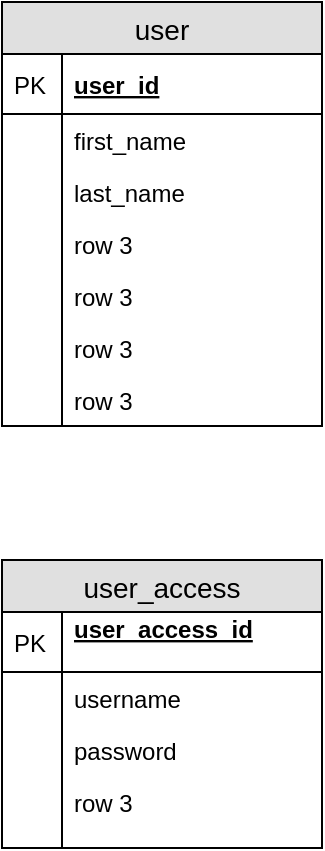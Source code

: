 <mxfile version="10.7.5" type="github"><diagram id="fi7jGqx12qD0lRBsf_VD" name="Page-1"><mxGraphModel dx="918" dy="526" grid="1" gridSize="10" guides="1" tooltips="1" connect="1" arrows="1" fold="1" page="1" pageScale="1" pageWidth="850" pageHeight="1100" math="0" shadow="0"><root><mxCell id="0"/><mxCell id="1" parent="0"/><mxCell id="NuHvHWf-_y5jNcs-NttY-1" value="user" style="swimlane;fontStyle=0;childLayout=stackLayout;horizontal=1;startSize=26;fillColor=#e0e0e0;horizontalStack=0;resizeParent=1;resizeParentMax=0;resizeLast=0;collapsible=1;marginBottom=0;swimlaneFillColor=#ffffff;align=center;fontSize=14;" parent="1" vertex="1"><mxGeometry x="50" y="170" width="160" height="212" as="geometry"/></mxCell><mxCell id="NuHvHWf-_y5jNcs-NttY-2" value="user_id" style="shape=partialRectangle;top=0;left=0;right=0;bottom=1;align=left;verticalAlign=middle;fillColor=none;spacingLeft=34;spacingRight=4;overflow=hidden;rotatable=0;points=[[0,0.5],[1,0.5]];portConstraint=eastwest;dropTarget=0;fontStyle=5;fontSize=12;" parent="NuHvHWf-_y5jNcs-NttY-1" vertex="1"><mxGeometry y="26" width="160" height="30" as="geometry"/></mxCell><mxCell id="NuHvHWf-_y5jNcs-NttY-3" value="PK" style="shape=partialRectangle;top=0;left=0;bottom=0;fillColor=none;align=left;verticalAlign=middle;spacingLeft=4;spacingRight=4;overflow=hidden;rotatable=0;points=[];portConstraint=eastwest;part=1;fontSize=12;" parent="NuHvHWf-_y5jNcs-NttY-2" vertex="1" connectable="0"><mxGeometry width="30" height="30" as="geometry"/></mxCell><mxCell id="NuHvHWf-_y5jNcs-NttY-4" value="first_name&#10;&#10;" style="shape=partialRectangle;top=0;left=0;right=0;bottom=0;align=left;verticalAlign=top;fillColor=none;spacingLeft=34;spacingRight=4;overflow=hidden;rotatable=0;points=[[0,0.5],[1,0.5]];portConstraint=eastwest;dropTarget=0;fontSize=12;" parent="NuHvHWf-_y5jNcs-NttY-1" vertex="1"><mxGeometry y="56" width="160" height="26" as="geometry"/></mxCell><mxCell id="NuHvHWf-_y5jNcs-NttY-5" value="" style="shape=partialRectangle;top=0;left=0;bottom=0;fillColor=none;align=left;verticalAlign=top;spacingLeft=4;spacingRight=4;overflow=hidden;rotatable=0;points=[];portConstraint=eastwest;part=1;fontSize=12;" parent="NuHvHWf-_y5jNcs-NttY-4" vertex="1" connectable="0"><mxGeometry width="30" height="26" as="geometry"/></mxCell><mxCell id="NuHvHWf-_y5jNcs-NttY-6" value="last_name" style="shape=partialRectangle;top=0;left=0;right=0;bottom=0;align=left;verticalAlign=top;fillColor=none;spacingLeft=34;spacingRight=4;overflow=hidden;rotatable=0;points=[[0,0.5],[1,0.5]];portConstraint=eastwest;dropTarget=0;fontSize=12;" parent="NuHvHWf-_y5jNcs-NttY-1" vertex="1"><mxGeometry y="82" width="160" height="26" as="geometry"/></mxCell><mxCell id="NuHvHWf-_y5jNcs-NttY-7" value="" style="shape=partialRectangle;top=0;left=0;bottom=0;fillColor=none;align=left;verticalAlign=top;spacingLeft=4;spacingRight=4;overflow=hidden;rotatable=0;points=[];portConstraint=eastwest;part=1;fontSize=12;" parent="NuHvHWf-_y5jNcs-NttY-6" vertex="1" connectable="0"><mxGeometry width="30" height="26" as="geometry"/></mxCell><mxCell id="NuHvHWf-_y5jNcs-NttY-8" value="row 3" style="shape=partialRectangle;top=0;left=0;right=0;bottom=0;align=left;verticalAlign=top;fillColor=none;spacingLeft=34;spacingRight=4;overflow=hidden;rotatable=0;points=[[0,0.5],[1,0.5]];portConstraint=eastwest;dropTarget=0;fontSize=12;" parent="NuHvHWf-_y5jNcs-NttY-1" vertex="1"><mxGeometry y="108" width="160" height="26" as="geometry"/></mxCell><mxCell id="NuHvHWf-_y5jNcs-NttY-9" value="" style="shape=partialRectangle;top=0;left=0;bottom=0;fillColor=none;align=left;verticalAlign=top;spacingLeft=4;spacingRight=4;overflow=hidden;rotatable=0;points=[];portConstraint=eastwest;part=1;fontSize=12;" parent="NuHvHWf-_y5jNcs-NttY-8" vertex="1" connectable="0"><mxGeometry width="30" height="26" as="geometry"/></mxCell><mxCell id="X2uwyrsn10m1KDkVl81j-5" value="row 3" style="shape=partialRectangle;top=0;left=0;right=0;bottom=0;align=left;verticalAlign=top;fillColor=none;spacingLeft=34;spacingRight=4;overflow=hidden;rotatable=0;points=[[0,0.5],[1,0.5]];portConstraint=eastwest;dropTarget=0;fontSize=12;" vertex="1" parent="NuHvHWf-_y5jNcs-NttY-1"><mxGeometry y="134" width="160" height="26" as="geometry"/></mxCell><mxCell id="X2uwyrsn10m1KDkVl81j-6" value="" style="shape=partialRectangle;top=0;left=0;bottom=0;fillColor=none;align=left;verticalAlign=top;spacingLeft=4;spacingRight=4;overflow=hidden;rotatable=0;points=[];portConstraint=eastwest;part=1;fontSize=12;" vertex="1" connectable="0" parent="X2uwyrsn10m1KDkVl81j-5"><mxGeometry width="30" height="26" as="geometry"/></mxCell><mxCell id="X2uwyrsn10m1KDkVl81j-7" value="row 3" style="shape=partialRectangle;top=0;left=0;right=0;bottom=0;align=left;verticalAlign=top;fillColor=none;spacingLeft=34;spacingRight=4;overflow=hidden;rotatable=0;points=[[0,0.5],[1,0.5]];portConstraint=eastwest;dropTarget=0;fontSize=12;" vertex="1" parent="NuHvHWf-_y5jNcs-NttY-1"><mxGeometry y="160" width="160" height="26" as="geometry"/></mxCell><mxCell id="X2uwyrsn10m1KDkVl81j-8" value="" style="shape=partialRectangle;top=0;left=0;bottom=0;fillColor=none;align=left;verticalAlign=top;spacingLeft=4;spacingRight=4;overflow=hidden;rotatable=0;points=[];portConstraint=eastwest;part=1;fontSize=12;" vertex="1" connectable="0" parent="X2uwyrsn10m1KDkVl81j-7"><mxGeometry width="30" height="26" as="geometry"/></mxCell><mxCell id="X2uwyrsn10m1KDkVl81j-9" value="row 3" style="shape=partialRectangle;top=0;left=0;right=0;bottom=0;align=left;verticalAlign=top;fillColor=none;spacingLeft=34;spacingRight=4;overflow=hidden;rotatable=0;points=[[0,0.5],[1,0.5]];portConstraint=eastwest;dropTarget=0;fontSize=12;" vertex="1" parent="NuHvHWf-_y5jNcs-NttY-1"><mxGeometry y="186" width="160" height="26" as="geometry"/></mxCell><mxCell id="X2uwyrsn10m1KDkVl81j-10" value="" style="shape=partialRectangle;top=0;left=0;bottom=0;fillColor=none;align=left;verticalAlign=top;spacingLeft=4;spacingRight=4;overflow=hidden;rotatable=0;points=[];portConstraint=eastwest;part=1;fontSize=12;" vertex="1" connectable="0" parent="X2uwyrsn10m1KDkVl81j-9"><mxGeometry width="30" height="26" as="geometry"/></mxCell><mxCell id="X2uwyrsn10m1KDkVl81j-11" value="user_access" style="swimlane;fontStyle=0;childLayout=stackLayout;horizontal=1;startSize=26;fillColor=#e0e0e0;horizontalStack=0;resizeParent=1;resizeParentMax=0;resizeLast=0;collapsible=1;marginBottom=0;swimlaneFillColor=#ffffff;align=center;fontSize=14;" vertex="1" parent="1"><mxGeometry x="50" y="449" width="160" height="144" as="geometry"/></mxCell><mxCell id="X2uwyrsn10m1KDkVl81j-12" value="user_access_id&#10;&#10;" style="shape=partialRectangle;top=0;left=0;right=0;bottom=1;align=left;verticalAlign=middle;fillColor=none;spacingLeft=34;spacingRight=4;overflow=hidden;rotatable=0;points=[[0,0.5],[1,0.5]];portConstraint=eastwest;dropTarget=0;fontStyle=5;fontSize=12;" vertex="1" parent="X2uwyrsn10m1KDkVl81j-11"><mxGeometry y="26" width="160" height="30" as="geometry"/></mxCell><mxCell id="X2uwyrsn10m1KDkVl81j-13" value="PK" style="shape=partialRectangle;top=0;left=0;bottom=0;fillColor=none;align=left;verticalAlign=middle;spacingLeft=4;spacingRight=4;overflow=hidden;rotatable=0;points=[];portConstraint=eastwest;part=1;fontSize=12;" vertex="1" connectable="0" parent="X2uwyrsn10m1KDkVl81j-12"><mxGeometry width="30" height="30" as="geometry"/></mxCell><mxCell id="X2uwyrsn10m1KDkVl81j-14" value="username" style="shape=partialRectangle;top=0;left=0;right=0;bottom=0;align=left;verticalAlign=top;fillColor=none;spacingLeft=34;spacingRight=4;overflow=hidden;rotatable=0;points=[[0,0.5],[1,0.5]];portConstraint=eastwest;dropTarget=0;fontSize=12;" vertex="1" parent="X2uwyrsn10m1KDkVl81j-11"><mxGeometry y="56" width="160" height="26" as="geometry"/></mxCell><mxCell id="X2uwyrsn10m1KDkVl81j-15" value="" style="shape=partialRectangle;top=0;left=0;bottom=0;fillColor=none;align=left;verticalAlign=top;spacingLeft=4;spacingRight=4;overflow=hidden;rotatable=0;points=[];portConstraint=eastwest;part=1;fontSize=12;" vertex="1" connectable="0" parent="X2uwyrsn10m1KDkVl81j-14"><mxGeometry width="30" height="26" as="geometry"/></mxCell><mxCell id="X2uwyrsn10m1KDkVl81j-16" value="password" style="shape=partialRectangle;top=0;left=0;right=0;bottom=0;align=left;verticalAlign=top;fillColor=none;spacingLeft=34;spacingRight=4;overflow=hidden;rotatable=0;points=[[0,0.5],[1,0.5]];portConstraint=eastwest;dropTarget=0;fontSize=12;" vertex="1" parent="X2uwyrsn10m1KDkVl81j-11"><mxGeometry y="82" width="160" height="26" as="geometry"/></mxCell><mxCell id="X2uwyrsn10m1KDkVl81j-17" value="" style="shape=partialRectangle;top=0;left=0;bottom=0;fillColor=none;align=left;verticalAlign=top;spacingLeft=4;spacingRight=4;overflow=hidden;rotatable=0;points=[];portConstraint=eastwest;part=1;fontSize=12;" vertex="1" connectable="0" parent="X2uwyrsn10m1KDkVl81j-16"><mxGeometry width="30" height="26" as="geometry"/></mxCell><mxCell id="X2uwyrsn10m1KDkVl81j-18" value="row 3" style="shape=partialRectangle;top=0;left=0;right=0;bottom=0;align=left;verticalAlign=top;fillColor=none;spacingLeft=34;spacingRight=4;overflow=hidden;rotatable=0;points=[[0,0.5],[1,0.5]];portConstraint=eastwest;dropTarget=0;fontSize=12;" vertex="1" parent="X2uwyrsn10m1KDkVl81j-11"><mxGeometry y="108" width="160" height="26" as="geometry"/></mxCell><mxCell id="X2uwyrsn10m1KDkVl81j-19" value="" style="shape=partialRectangle;top=0;left=0;bottom=0;fillColor=none;align=left;verticalAlign=top;spacingLeft=4;spacingRight=4;overflow=hidden;rotatable=0;points=[];portConstraint=eastwest;part=1;fontSize=12;" vertex="1" connectable="0" parent="X2uwyrsn10m1KDkVl81j-18"><mxGeometry width="30" height="26" as="geometry"/></mxCell><mxCell id="X2uwyrsn10m1KDkVl81j-20" value="" style="shape=partialRectangle;top=0;left=0;right=0;bottom=0;align=left;verticalAlign=top;fillColor=none;spacingLeft=34;spacingRight=4;overflow=hidden;rotatable=0;points=[[0,0.5],[1,0.5]];portConstraint=eastwest;dropTarget=0;fontSize=12;" vertex="1" parent="X2uwyrsn10m1KDkVl81j-11"><mxGeometry y="134" width="160" height="10" as="geometry"/></mxCell><mxCell id="X2uwyrsn10m1KDkVl81j-21" value="" style="shape=partialRectangle;top=0;left=0;bottom=0;fillColor=none;align=left;verticalAlign=top;spacingLeft=4;spacingRight=4;overflow=hidden;rotatable=0;points=[];portConstraint=eastwest;part=1;fontSize=12;" vertex="1" connectable="0" parent="X2uwyrsn10m1KDkVl81j-20"><mxGeometry width="30" height="10" as="geometry"/></mxCell></root></mxGraphModel></diagram></mxfile>